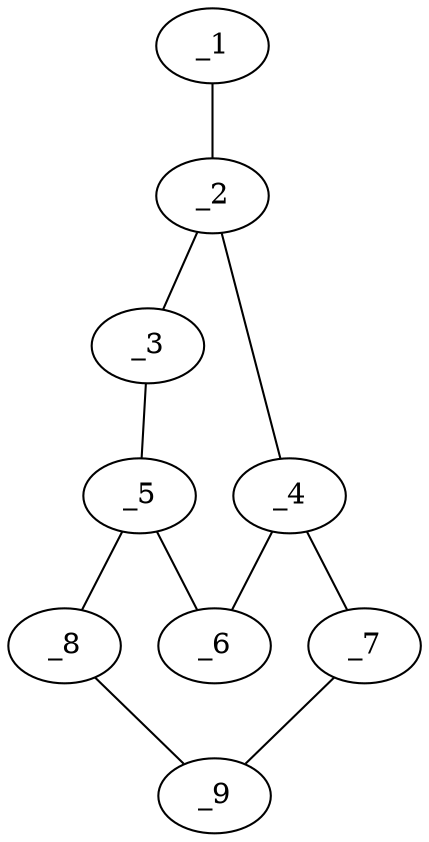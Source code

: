 graph molid55666 {
	_1	 [charge=0,
		chem=2,
		symbol="O  ",
		x="6.7807",
		y="-1.7867"];
	_2	 [charge=0,
		chem=1,
		symbol="C  ",
		x="6.2807",
		y="-0.9207"];
	_1 -- _2	 [valence=2];
	_3	 [charge=0,
		chem=2,
		symbol="O  ",
		x="6.5395",
		y="0.0453"];
	_2 -- _3	 [valence=1];
	_4	 [charge=0,
		chem=1,
		symbol="C  ",
		x="4.4487",
		y="-0.1618"];
	_2 -- _4	 [valence=1];
	_5	 [charge=0,
		chem=1,
		symbol="C  ",
		x="4.7075",
		y="0.8041"];
	_3 -- _5	 [valence=1];
	_6	 [charge=0,
		chem=2,
		symbol="O  ",
		x="3.9709",
		y="1.7867"];
	_4 -- _6	 [valence=1];
	_7	 [charge=0,
		chem=1,
		symbol="C  ",
		x="2.9135",
		y="-1.405"];
	_4 -- _7	 [valence=1];
	_5 -- _6	 [valence=1];
	_8	 [charge=0,
		chem=1,
		symbol="C  ",
		x="2.1045",
		y="-0.0037"];
	_5 -- _8	 [valence=1];
	_9	 [charge=0,
		chem=1,
		symbol="C  ",
		x=2,
		y="-0.9983"];
	_7 -- _9	 [valence=1];
	_8 -- _9	 [valence=1];
}
